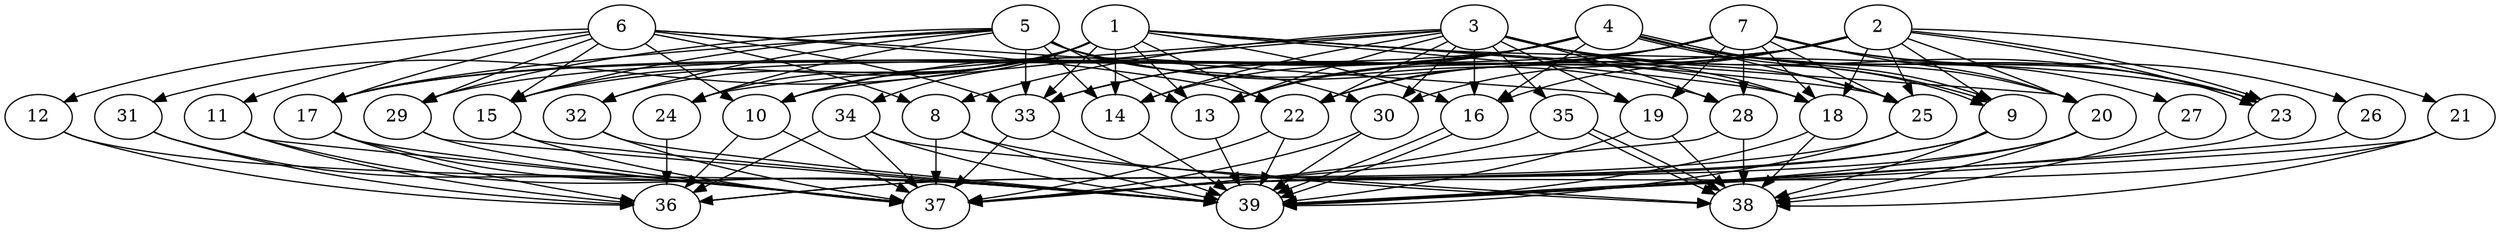 // DAG (tier=3-complex, mode=data, n=39, ccr=0.535, fat=0.857, density=0.799, regular=0.337, jump=0.232, mindata=4194304, maxdata=33554432)
// DAG automatically generated by daggen at Sun Aug 24 16:33:35 2025
// /home/ermia/Project/Environments/daggen/bin/daggen --dot --ccr 0.535 --fat 0.857 --regular 0.337 --density 0.799 --jump 0.232 --mindata 4194304 --maxdata 33554432 -n 39 
digraph G {
  1 [size="3983794262877021405184", alpha="0.13", expect_size="1991897131438510702592"]
  1 -> 10 [size ="2010425210175488"]
  1 -> 13 [size ="2010425210175488"]
  1 -> 14 [size ="2010425210175488"]
  1 -> 15 [size ="2010425210175488"]
  1 -> 16 [size ="2010425210175488"]
  1 -> 18 [size ="2010425210175488"]
  1 -> 20 [size ="2010425210175488"]
  1 -> 22 [size ="2010425210175488"]
  1 -> 23 [size ="2010425210175488"]
  1 -> 24 [size ="2010425210175488"]
  1 -> 25 [size ="2010425210175488"]
  1 -> 31 [size ="2010425210175488"]
  1 -> 32 [size ="2010425210175488"]
  1 -> 33 [size ="2010425210175488"]
  1 -> 34 [size ="2010425210175488"]
  2 [size="7827684217801670656000", alpha="0.18", expect_size="3913842108900835328000"]
  2 -> 9 [size ="3153882565836800"]
  2 -> 15 [size ="3153882565836800"]
  2 -> 16 [size ="3153882565836800"]
  2 -> 18 [size ="3153882565836800"]
  2 -> 20 [size ="3153882565836800"]
  2 -> 21 [size ="3153882565836800"]
  2 -> 22 [size ="3153882565836800"]
  2 -> 23 [size ="3153882565836800"]
  2 -> 23 [size ="3153882565836800"]
  2 -> 25 [size ="3153882565836800"]
  2 -> 29 [size ="3153882565836800"]
  2 -> 30 [size ="3153882565836800"]
  3 [size="24691712062222365622272", alpha="0.02", expect_size="12345856031111182811136"]
  3 -> 8 [size ="6783556651057152"]
  3 -> 9 [size ="6783556651057152"]
  3 -> 10 [size ="6783556651057152"]
  3 -> 13 [size ="6783556651057152"]
  3 -> 14 [size ="6783556651057152"]
  3 -> 16 [size ="6783556651057152"]
  3 -> 18 [size ="6783556651057152"]
  3 -> 19 [size ="6783556651057152"]
  3 -> 22 [size ="6783556651057152"]
  3 -> 23 [size ="6783556651057152"]
  3 -> 24 [size ="6783556651057152"]
  3 -> 25 [size ="6783556651057152"]
  3 -> 28 [size ="6783556651057152"]
  3 -> 30 [size ="6783556651057152"]
  3 -> 35 [size ="6783556651057152"]
  4 [size="20062025247011516416", alpha="0.01", expect_size="10031012623505758208"]
  4 -> 9 [size ="8844661728739328"]
  4 -> 9 [size ="8844661728739328"]
  4 -> 10 [size ="8844661728739328"]
  4 -> 13 [size ="8844661728739328"]
  4 -> 14 [size ="8844661728739328"]
  4 -> 16 [size ="8844661728739328"]
  4 -> 17 [size ="8844661728739328"]
  4 -> 20 [size ="8844661728739328"]
  4 -> 23 [size ="8844661728739328"]
  4 -> 25 [size ="8844661728739328"]
  4 -> 27 [size ="8844661728739328"]
  4 -> 33 [size ="8844661728739328"]
  5 [size="179705450973776800", alpha="0.01", expect_size="89852725486888400"]
  5 -> 13 [size ="7834235096268800"]
  5 -> 14 [size ="7834235096268800"]
  5 -> 15 [size ="7834235096268800"]
  5 -> 17 [size ="7834235096268800"]
  5 -> 18 [size ="7834235096268800"]
  5 -> 24 [size ="7834235096268800"]
  5 -> 28 [size ="7834235096268800"]
  5 -> 29 [size ="7834235096268800"]
  5 -> 30 [size ="7834235096268800"]
  5 -> 32 [size ="7834235096268800"]
  5 -> 33 [size ="7834235096268800"]
  6 [size="34652710083610623868928", alpha="0.00", expect_size="17326355041805311934464"]
  6 -> 8 [size ="8503181654884352"]
  6 -> 10 [size ="8503181654884352"]
  6 -> 11 [size ="8503181654884352"]
  6 -> 12 [size ="8503181654884352"]
  6 -> 15 [size ="8503181654884352"]
  6 -> 17 [size ="8503181654884352"]
  6 -> 19 [size ="8503181654884352"]
  6 -> 22 [size ="8503181654884352"]
  6 -> 29 [size ="8503181654884352"]
  6 -> 33 [size ="8503181654884352"]
  7 [size="6250588884385719648256", alpha="0.04", expect_size="3125294442192859824128"]
  7 -> 13 [size ="2714588118253568"]
  7 -> 17 [size ="2714588118253568"]
  7 -> 18 [size ="2714588118253568"]
  7 -> 19 [size ="2714588118253568"]
  7 -> 20 [size ="2714588118253568"]
  7 -> 22 [size ="2714588118253568"]
  7 -> 23 [size ="2714588118253568"]
  7 -> 25 [size ="2714588118253568"]
  7 -> 26 [size ="2714588118253568"]
  7 -> 28 [size ="2714588118253568"]
  7 -> 33 [size ="2714588118253568"]
  8 [size="220326521464532032", alpha="0.02", expect_size="110163260732266016"]
  8 -> 37 [size ="4820168320483328"]
  8 -> 38 [size ="4820168320483328"]
  8 -> 39 [size ="4820168320483328"]
  9 [size="21141505924686044725248", alpha="0.07", expect_size="10570752962343022362624"]
  9 -> 36 [size ="6116654261993472"]
  9 -> 37 [size ="6116654261993472"]
  9 -> 38 [size ="6116654261993472"]
  10 [size="7206628986114831024128", alpha="0.07", expect_size="3603314493057415512064"]
  10 -> 36 [size ="2984773840535552"]
  10 -> 37 [size ="2984773840535552"]
  11 [size="4417343872681658", alpha="0.00", expect_size="2208671936340829"]
  11 -> 36 [size ="169492034355200"]
  11 -> 37 [size ="169492034355200"]
  11 -> 39 [size ="169492034355200"]
  12 [size="394265638047518528", alpha="0.18", expect_size="197132819023759264"]
  12 -> 36 [size ="8853380243914752"]
  12 -> 39 [size ="8853380243914752"]
  13 [size="275502172967636576", alpha="0.18", expect_size="137751086483818288"]
  13 -> 39 [size ="7777427451281408"]
  14 [size="323027463926492096", alpha="0.08", expect_size="161513731963246048"]
  14 -> 39 [size ="7660882834227200"]
  15 [size="2197356947329372913664", alpha="0.20", expect_size="1098678473664686456832"]
  15 -> 37 [size ="1352146435964928"]
  15 -> 39 [size ="1352146435964928"]
  16 [size="8574481985008333488128", alpha="0.07", expect_size="4287240992504166744064"]
  16 -> 39 [size ="3351417876119552"]
  16 -> 39 [size ="3351417876119552"]
  17 [size="380581310057196552192", alpha="0.12", expect_size="190290655028598276096"]
  17 -> 36 [size ="420134447480832"]
  17 -> 37 [size ="420134447480832"]
  17 -> 39 [size ="420134447480832"]
  18 [size="25438947973338558464", alpha="0.20", expect_size="12719473986669279232"]
  18 -> 38 [size ="8615723723128832"]
  18 -> 39 [size ="8615723723128832"]
  19 [size="1463419590482648576", alpha="0.05", expect_size="731709795241324288"]
  19 -> 38 [size ="987345880875008"]
  19 -> 39 [size ="987345880875008"]
  20 [size="139394764847220256", alpha="0.20", expect_size="69697382423610128"]
  20 -> 37 [size ="327051156389888"]
  20 -> 38 [size ="327051156389888"]
  20 -> 39 [size ="327051156389888"]
  21 [size="7210067992465903714304", alpha="0.09", expect_size="3605033996232951857152"]
  21 -> 37 [size ="2985723321909248"]
  21 -> 38 [size ="2985723321909248"]
  21 -> 39 [size ="2985723321909248"]
  22 [size="273149227317480224", alpha="0.01", expect_size="136574613658740112"]
  22 -> 37 [size ="5280275751763968"]
  22 -> 39 [size ="5280275751763968"]
  23 [size="141192646123429744", alpha="0.04", expect_size="70596323061714872"]
  23 -> 39 [size ="4464626053939200"]
  24 [size="22310991750701474906112", alpha="0.18", expect_size="11155495875350737453056"]
  24 -> 36 [size ="6340194349350912"]
  25 [size="32897144137003936251904", alpha="0.18", expect_size="16448572068501968125952"]
  25 -> 36 [size ="8213509909250048"]
  25 -> 39 [size ="8213509909250048"]
  26 [size="1146323595525666176", alpha="0.08", expect_size="573161797762833088"]
  26 -> 39 [size ="665806174158848"]
  27 [size="23850684296553971712", alpha="0.00", expect_size="11925342148276985856"]
  27 -> 38 [size ="8154294750543872"]
  28 [size="31271976027949012877312", alpha="0.09", expect_size="15635988013974506438656"]
  28 -> 37 [size ="7940725865971712"]
  28 -> 38 [size ="7940725865971712"]
  29 [size="27903265566959337472000", alpha="0.12", expect_size="13951632783479668736000"]
  29 -> 37 [size ="7359698252595200"]
  29 -> 39 [size ="7359698252595200"]
  30 [size="13854988886855385088000", alpha="0.07", expect_size="6927494443427692544000"]
  30 -> 37 [size ="4614883849011200"]
  30 -> 39 [size ="4614883849011200"]
  31 [size="437226122964025475072", alpha="0.19", expect_size="218613061482012737536"]
  31 -> 36 [size ="460851198820352"]
  31 -> 37 [size ="460851198820352"]
  32 [size="20453855768618029023232", alpha="0.15", expect_size="10226927884309014511616"]
  32 -> 37 [size ="5983290829832192"]
  32 -> 39 [size ="5983290829832192"]
  33 [size="55728128918962432", alpha="0.11", expect_size="27864064459481216"]
  33 -> 37 [size ="1865355836260352"]
  33 -> 39 [size ="1865355836260352"]
  34 [size="15326158138386483200", alpha="0.17", expect_size="7663079069193241600"]
  34 -> 36 [size ="7682699665866752"]
  34 -> 37 [size ="7682699665866752"]
  34 -> 38 [size ="7682699665866752"]
  34 -> 39 [size ="7682699665866752"]
  35 [size="5168448610848626688", alpha="0.08", expect_size="2584224305424313344"]
  35 -> 37 [size ="2655159528194048"]
  35 -> 38 [size ="2655159528194048"]
  35 -> 38 [size ="2655159528194048"]
  36 [size="4531376110353246208", alpha="0.05", expect_size="2265688055176623104"]
  37 [size="14239847259248758784", alpha="0.09", expect_size="7119923629624379392"]
  38 [size="3831633369538855936", alpha="0.11", expect_size="1915816684769427968"]
  39 [size="21464386453374300", alpha="0.20", expect_size="10732193226687150"]
}